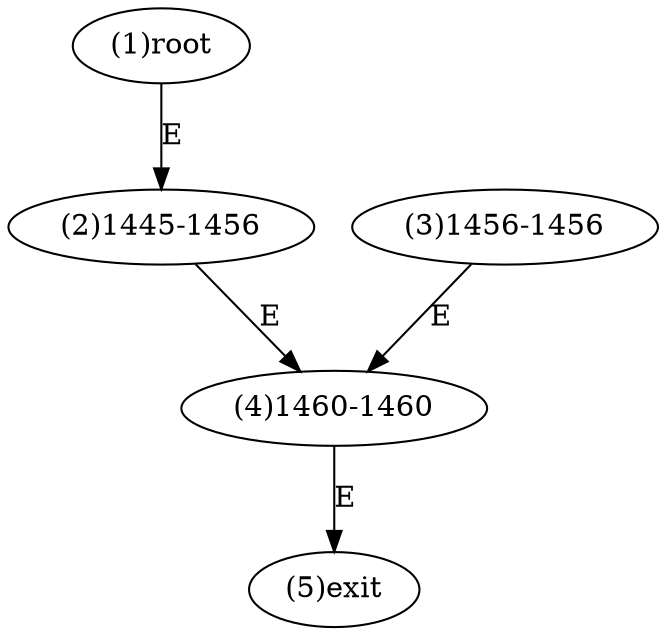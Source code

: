 digraph "" { 
1[ label="(1)root"];
2[ label="(2)1445-1456"];
3[ label="(3)1456-1456"];
4[ label="(4)1460-1460"];
5[ label="(5)exit"];
1->2[ label="E"];
2->4[ label="E"];
3->4[ label="E"];
4->5[ label="E"];
}